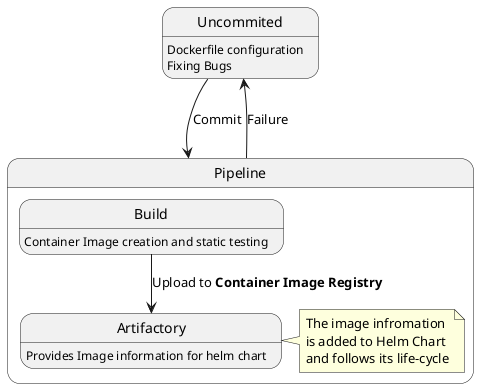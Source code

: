 @startuml
hide empty description

Uncommited: Dockerfile configuration
Uncommited: Fixing Bugs
Uncommited --> Pipeline: Commit

state Pipeline {

Build: Container Image creation and static testing

Build --> Artifactory : Upload to **Container Image Registry**

Artifactory: Provides Image information for helm chart

note right
  The image infromation 
  is added to Helm Chart
  and follows its life-cycle
end note

Pipeline --> Uncommited: Failure

}
@enduml
